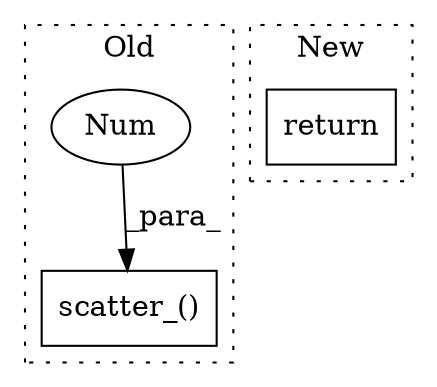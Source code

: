 digraph G {
subgraph cluster0 {
1 [label="scatter_()" a="75" s="5080,5132" l="16,1" shape="box"];
3 [label="Num" a="76" s="5096" l="2" shape="ellipse"];
label = "Old";
style="dotted";
}
subgraph cluster1 {
2 [label="return" a="93" s="6607" l="7" shape="box"];
label = "New";
style="dotted";
}
3 -> 1 [label="_para_"];
}